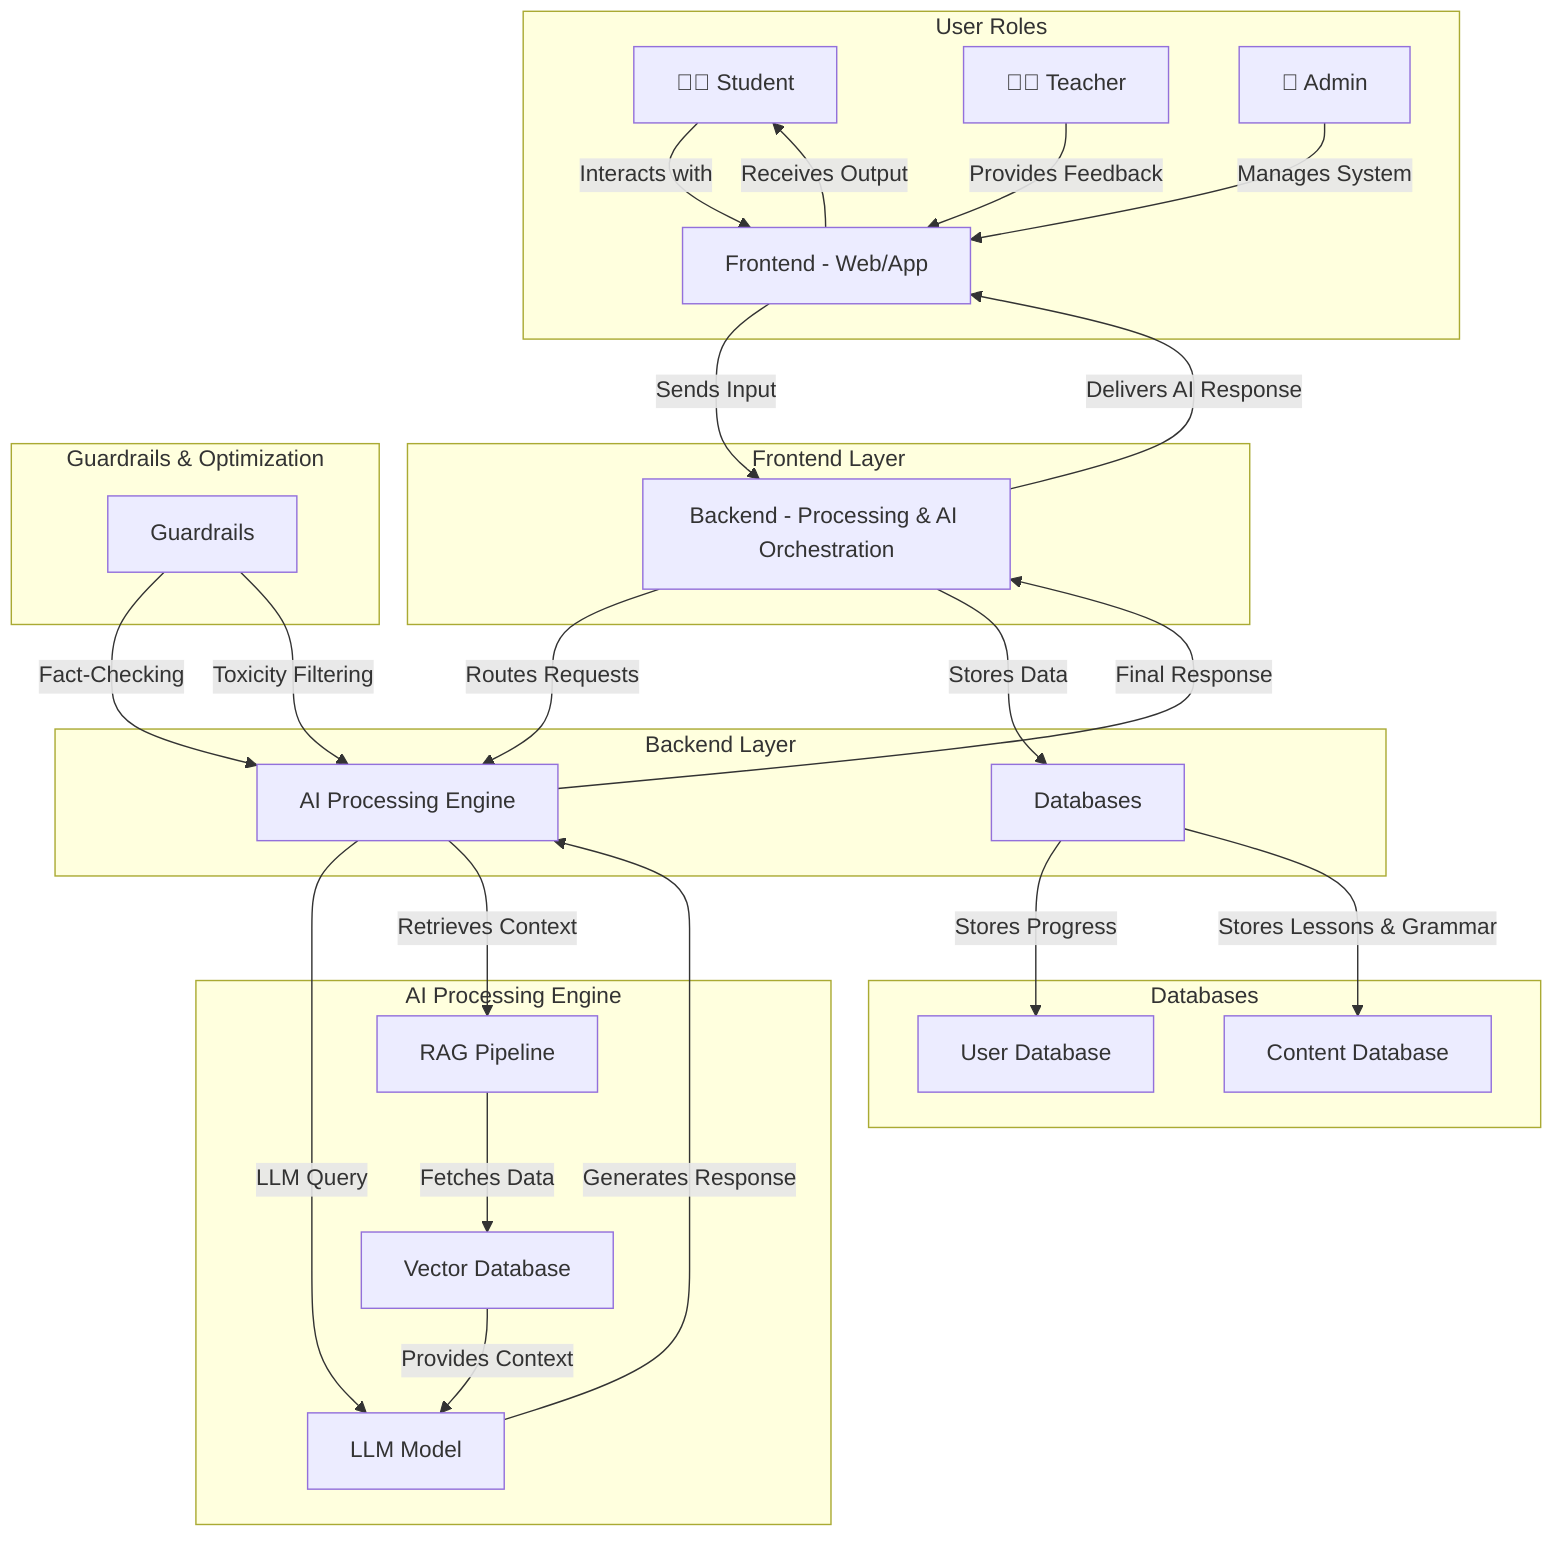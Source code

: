 graph TD;
    subgraph "User Roles"
        A[👩‍🎓 Student] -->|Interacts with| B[Frontend - Web/App]
        C[👨‍🏫 Teacher] -->|Provides Feedback| B
        D[🔧 Admin] -->|Manages System| B
    end

    subgraph "Frontend Layer"
        B -->|Sends Input| E[Backend - Processing & AI Orchestration]
        B -->|Receives Output| A
    end

    subgraph "Backend Layer"
        E -->|Routes Requests| F[AI Processing Engine]
        E -->|Stores Data| G[Databases]
    end

    subgraph "AI Processing Engine"
        F -->|LLM Query| H[LLM Model]
        F -->|Retrieves Context| I[RAG Pipeline]
        I -->|Fetches Data| J[Vector Database]
    end

    subgraph "Databases"
        G -->|Stores Progress| K[User Database]
        G -->|Stores Lessons & Grammar| L[Content Database]
    end

    subgraph "Guardrails & Optimization"
        M[Guardrails] -->|Fact-Checking| F
        M -->|Toxicity Filtering| F
    end

    %% Connections
    J -->|Provides Context| H
    H -->|Generates Response| F
    F -->|Final Response| E
    E -->|Delivers AI Response| B